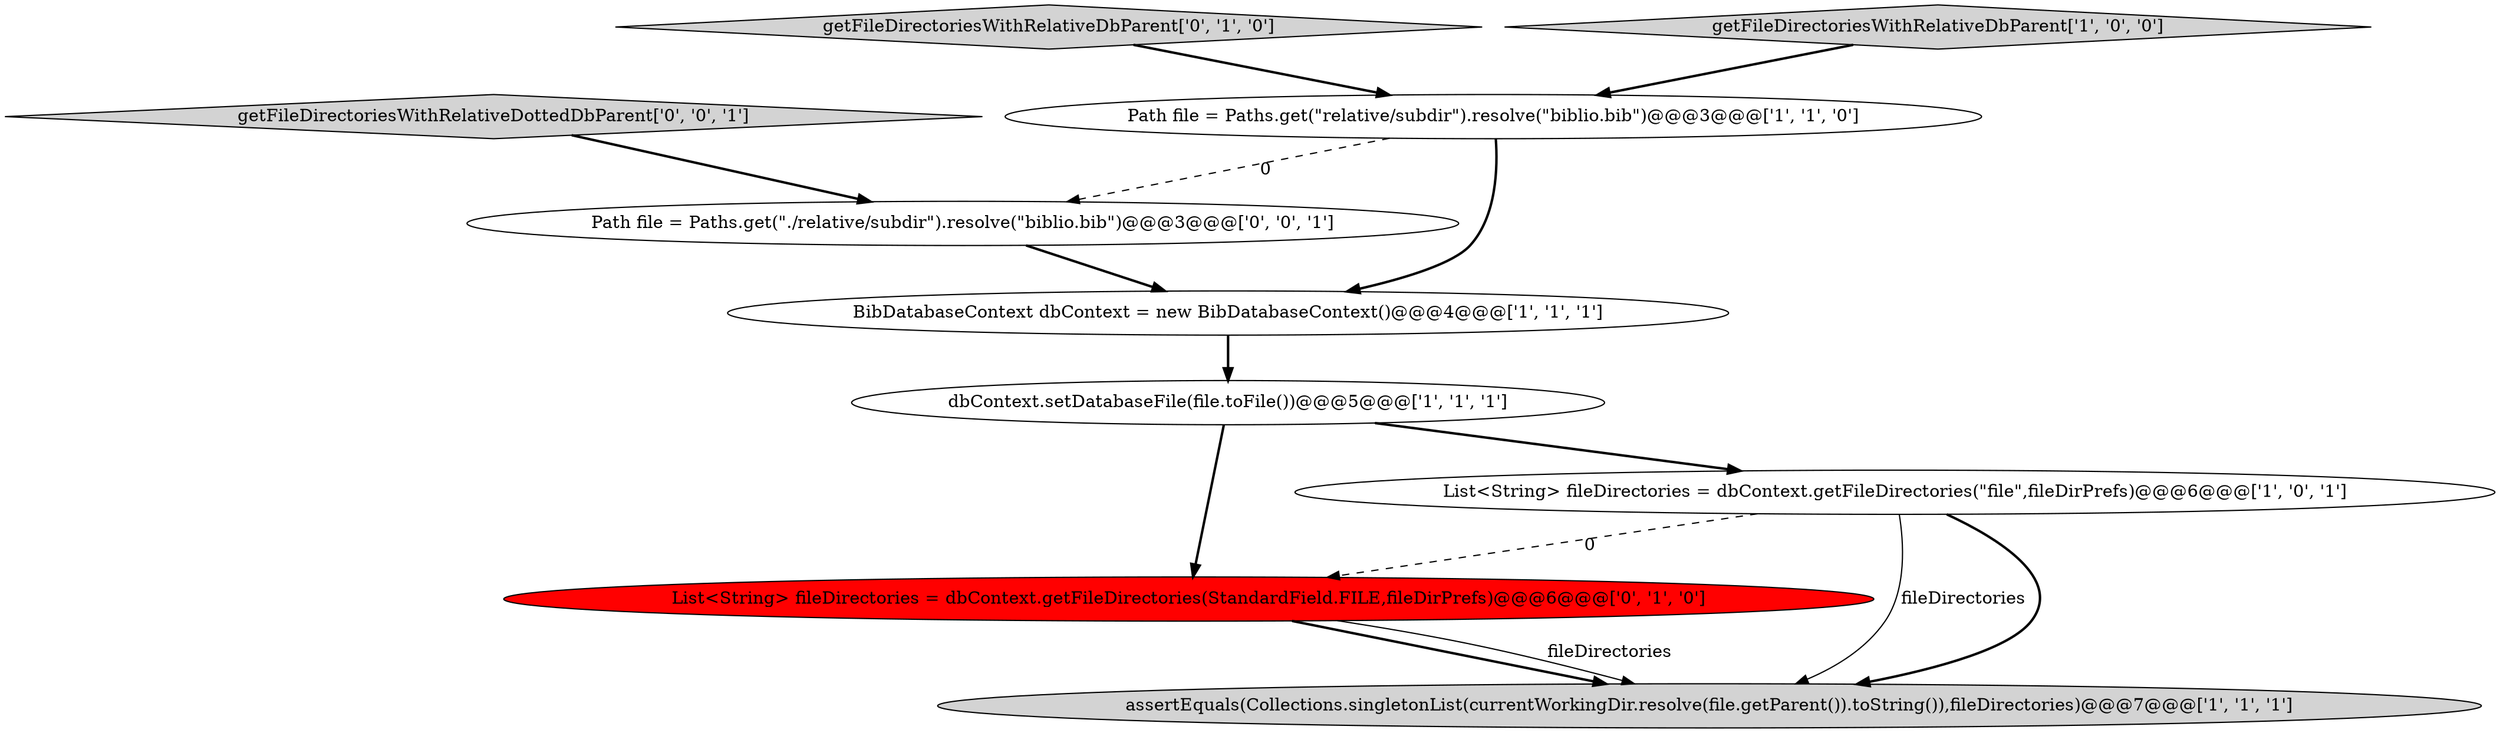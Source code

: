 digraph {
1 [style = filled, label = "BibDatabaseContext dbContext = new BibDatabaseContext()@@@4@@@['1', '1', '1']", fillcolor = white, shape = ellipse image = "AAA0AAABBB1BBB"];
9 [style = filled, label = "getFileDirectoriesWithRelativeDottedDbParent['0', '0', '1']", fillcolor = lightgray, shape = diamond image = "AAA0AAABBB3BBB"];
5 [style = filled, label = "dbContext.setDatabaseFile(file.toFile())@@@5@@@['1', '1', '1']", fillcolor = white, shape = ellipse image = "AAA0AAABBB1BBB"];
7 [style = filled, label = "List<String> fileDirectories = dbContext.getFileDirectories(StandardField.FILE,fileDirPrefs)@@@6@@@['0', '1', '0']", fillcolor = red, shape = ellipse image = "AAA1AAABBB2BBB"];
6 [style = filled, label = "getFileDirectoriesWithRelativeDbParent['0', '1', '0']", fillcolor = lightgray, shape = diamond image = "AAA0AAABBB2BBB"];
3 [style = filled, label = "List<String> fileDirectories = dbContext.getFileDirectories(\"file\",fileDirPrefs)@@@6@@@['1', '0', '1']", fillcolor = white, shape = ellipse image = "AAA0AAABBB1BBB"];
2 [style = filled, label = "Path file = Paths.get(\"relative/subdir\").resolve(\"biblio.bib\")@@@3@@@['1', '1', '0']", fillcolor = white, shape = ellipse image = "AAA0AAABBB1BBB"];
4 [style = filled, label = "assertEquals(Collections.singletonList(currentWorkingDir.resolve(file.getParent()).toString()),fileDirectories)@@@7@@@['1', '1', '1']", fillcolor = lightgray, shape = ellipse image = "AAA0AAABBB1BBB"];
8 [style = filled, label = "Path file = Paths.get(\"./relative/subdir\").resolve(\"biblio.bib\")@@@3@@@['0', '0', '1']", fillcolor = white, shape = ellipse image = "AAA0AAABBB3BBB"];
0 [style = filled, label = "getFileDirectoriesWithRelativeDbParent['1', '0', '0']", fillcolor = lightgray, shape = diamond image = "AAA0AAABBB1BBB"];
1->5 [style = bold, label=""];
5->3 [style = bold, label=""];
8->1 [style = bold, label=""];
5->7 [style = bold, label=""];
7->4 [style = bold, label=""];
3->4 [style = solid, label="fileDirectories"];
9->8 [style = bold, label=""];
7->4 [style = solid, label="fileDirectories"];
3->7 [style = dashed, label="0"];
3->4 [style = bold, label=""];
2->8 [style = dashed, label="0"];
2->1 [style = bold, label=""];
0->2 [style = bold, label=""];
6->2 [style = bold, label=""];
}
